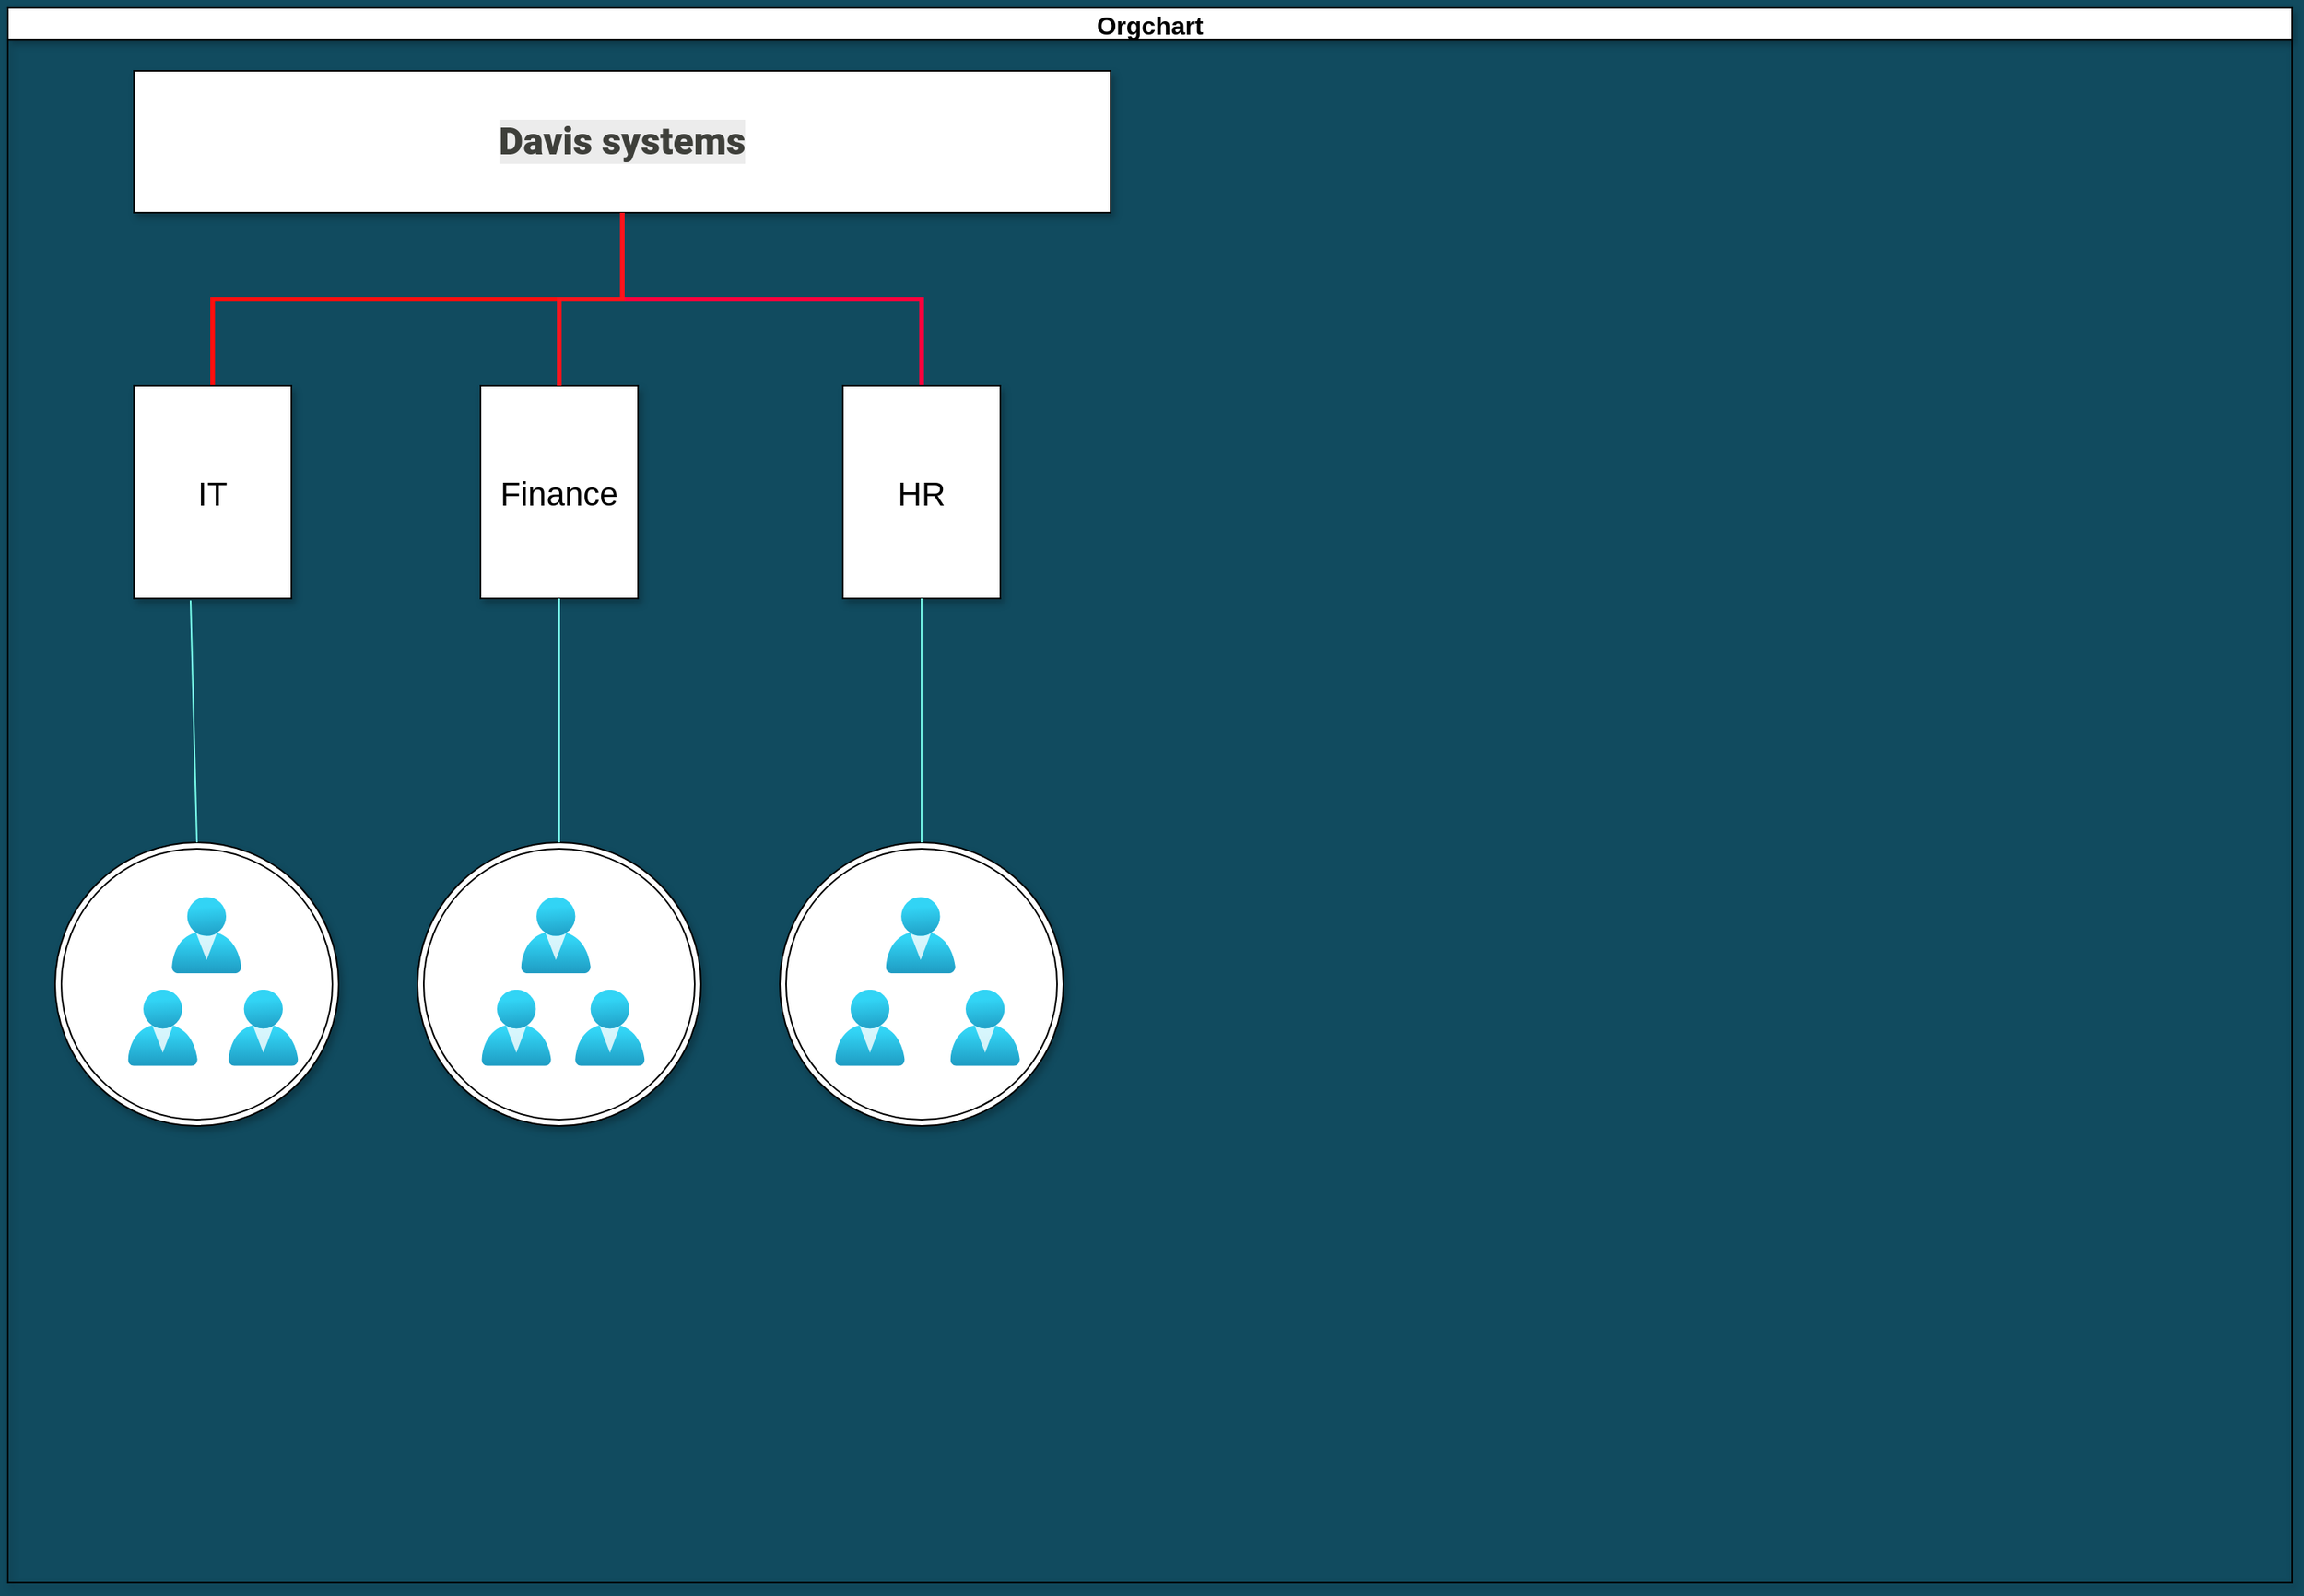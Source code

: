 <mxfile version="20.2.2" type="github">
  <diagram id="Ht1M8jgEwFfnCIfOTk4-" name="Page-1">
    <mxGraphModel dx="3192" dy="1535" grid="1" gridSize="10" guides="1" tooltips="1" connect="1" arrows="1" fold="1" page="1" pageScale="1" pageWidth="827" pageHeight="1169" background="#114B5F" math="0" shadow="0">
      <root>
        <mxCell id="0" />
        <mxCell id="1" parent="0" />
        <mxCell id="lsA1_hPVy3MdG8bXp4tH-7" value="Orgchart" style="swimlane;startSize=20;horizontal=1;containerType=tree;newEdgeStyle={&quot;edgeStyle&quot;:&quot;elbowEdgeStyle&quot;,&quot;startArrow&quot;:&quot;none&quot;,&quot;endArrow&quot;:&quot;none&quot;};shadow=1;sketch=0;fontSize=16;" parent="1" vertex="1">
          <mxGeometry x="-470" y="160" width="1450" height="1000" as="geometry" />
        </mxCell>
        <mxCell id="lsA1_hPVy3MdG8bXp4tH-8" value="" style="edgeStyle=elbowEdgeStyle;elbow=vertical;startArrow=none;endArrow=none;rounded=0;strokeColor=#FF0F0F;strokeWidth=3;" parent="lsA1_hPVy3MdG8bXp4tH-7" source="lsA1_hPVy3MdG8bXp4tH-10" target="lsA1_hPVy3MdG8bXp4tH-11" edge="1">
          <mxGeometry relative="1" as="geometry" />
        </mxCell>
        <mxCell id="lsA1_hPVy3MdG8bXp4tH-9" value="" style="edgeStyle=elbowEdgeStyle;elbow=vertical;startArrow=none;endArrow=none;rounded=0;strokeWidth=3;strokeColor=#FF003C;" parent="lsA1_hPVy3MdG8bXp4tH-7" source="lsA1_hPVy3MdG8bXp4tH-10" target="lsA1_hPVy3MdG8bXp4tH-12" edge="1">
          <mxGeometry relative="1" as="geometry" />
        </mxCell>
        <UserObject label="&lt;h1&gt;&lt;span style=&quot;box-sizing: border-box; font-weight: bolder; color: rgb(62, 63, 58); font-family: Roboto, -apple-system, &amp;quot;system-ui&amp;quot;, &amp;quot;Segoe UI&amp;quot;, Roboto, &amp;quot;Helvetica Neue&amp;quot;, Arial, sans-serif, &amp;quot;Apple Color Emoji&amp;quot;, &amp;quot;Segoe UI Emoji&amp;quot;, &amp;quot;Segoe UI Symbol&amp;quot;; background-color: rgba(0, 0, 0, 0.075);&quot;&gt;&lt;font style=&quot;font-size: 24px;&quot;&gt;Davis systems&lt;/font&gt;&lt;/span&gt;&lt;/h1&gt;" treeRoot="1" id="lsA1_hPVy3MdG8bXp4tH-10">
          <mxCell style="whiteSpace=wrap;html=1;align=center;treeFolding=1;treeMoving=1;newEdgeStyle={&quot;edgeStyle&quot;:&quot;elbowEdgeStyle&quot;,&quot;startArrow&quot;:&quot;none&quot;,&quot;endArrow&quot;:&quot;none&quot;};shadow=1;sketch=0;" parent="lsA1_hPVy3MdG8bXp4tH-7" vertex="1">
            <mxGeometry x="80" y="40" width="620" height="90" as="geometry" />
          </mxCell>
        </UserObject>
        <mxCell id="lsA1_hPVy3MdG8bXp4tH-11" value="&lt;font style=&quot;font-size: 21px;&quot;&gt;IT&lt;/font&gt;" style="whiteSpace=wrap;html=1;align=center;verticalAlign=middle;treeFolding=1;treeMoving=1;newEdgeStyle={&quot;edgeStyle&quot;:&quot;elbowEdgeStyle&quot;,&quot;startArrow&quot;:&quot;none&quot;,&quot;endArrow&quot;:&quot;none&quot;};shadow=1;sketch=0;" parent="lsA1_hPVy3MdG8bXp4tH-7" vertex="1">
          <mxGeometry x="80" y="240" width="100" height="135" as="geometry" />
        </mxCell>
        <mxCell id="lsA1_hPVy3MdG8bXp4tH-12" value="&lt;font style=&quot;font-size: 21px;&quot;&gt;HR&lt;/font&gt;" style="whiteSpace=wrap;html=1;align=center;verticalAlign=middle;treeFolding=1;treeMoving=1;newEdgeStyle={&quot;edgeStyle&quot;:&quot;elbowEdgeStyle&quot;,&quot;startArrow&quot;:&quot;none&quot;,&quot;endArrow&quot;:&quot;none&quot;};shadow=1;sketch=0;" parent="lsA1_hPVy3MdG8bXp4tH-7" vertex="1">
          <mxGeometry x="530" y="240" width="100" height="135" as="geometry" />
        </mxCell>
        <mxCell id="lsA1_hPVy3MdG8bXp4tH-13" value="&lt;font style=&quot;font-size: 21px;&quot;&gt;Finance&lt;/font&gt;" style="whiteSpace=wrap;html=1;align=center;verticalAlign=middle;treeFolding=1;treeMoving=1;newEdgeStyle={&quot;edgeStyle&quot;:&quot;elbowEdgeStyle&quot;,&quot;startArrow&quot;:&quot;none&quot;,&quot;endArrow&quot;:&quot;none&quot;};shadow=1;sketch=0;" parent="lsA1_hPVy3MdG8bXp4tH-7" vertex="1">
          <mxGeometry x="300" y="240" width="100" height="135" as="geometry" />
        </mxCell>
        <mxCell id="lsA1_hPVy3MdG8bXp4tH-14" value="" style="edgeStyle=elbowEdgeStyle;elbow=vertical;startArrow=none;endArrow=none;rounded=0;strokeColor=#FF141C;strokeWidth=3;" parent="lsA1_hPVy3MdG8bXp4tH-7" source="lsA1_hPVy3MdG8bXp4tH-10" target="lsA1_hPVy3MdG8bXp4tH-13" edge="1">
          <mxGeometry relative="1" as="geometry">
            <mxPoint x="290.0" y="130" as="sourcePoint" />
            <mxPoint x="130.0" y="155" as="targetPoint" />
          </mxGeometry>
        </mxCell>
        <mxCell id="tiNcRC6KbzaWaGkmOmNG-9" value="" style="group" vertex="1" connectable="0" parent="lsA1_hPVy3MdG8bXp4tH-7">
          <mxGeometry x="30" y="530" width="250" height="180" as="geometry" />
        </mxCell>
        <mxCell id="tiNcRC6KbzaWaGkmOmNG-2" value="" style="ellipse;shape=doubleEllipse;whiteSpace=wrap;html=1;aspect=fixed;shadow=1;sketch=0;fontSize=21;fontColor=#E6FFCC;" vertex="1" parent="tiNcRC6KbzaWaGkmOmNG-9">
          <mxGeometry width="180" height="180" as="geometry" />
        </mxCell>
        <mxCell id="lsA1_hPVy3MdG8bXp4tH-24" value="" style="group" parent="tiNcRC6KbzaWaGkmOmNG-9" vertex="1" connectable="0">
          <mxGeometry x="46.154" y="34.615" width="157.692" height="107.308" as="geometry" />
        </mxCell>
        <mxCell id="lsA1_hPVy3MdG8bXp4tH-15" value="" style="aspect=fixed;html=1;points=[];align=center;image;fontSize=12;image=img/lib/azure2/identity/Users.svg;" parent="lsA1_hPVy3MdG8bXp4tH-24" vertex="1">
          <mxGeometry y="58.846" width="44.308" height="48.462" as="geometry" />
        </mxCell>
        <mxCell id="lsA1_hPVy3MdG8bXp4tH-16" value="" style="aspect=fixed;html=1;points=[];align=center;image;fontSize=12;image=img/lib/azure2/identity/Users.svg;" parent="lsA1_hPVy3MdG8bXp4tH-24" vertex="1">
          <mxGeometry x="27.848" width="44.308" height="48.462" as="geometry" />
        </mxCell>
        <mxCell id="lsA1_hPVy3MdG8bXp4tH-17" value="" style="aspect=fixed;html=1;points=[];align=center;image;fontSize=12;image=img/lib/azure2/identity/Users.svg;" parent="tiNcRC6KbzaWaGkmOmNG-9" vertex="1">
          <mxGeometry x="109.998" y="93.462" width="44.308" height="48.462" as="geometry" />
        </mxCell>
        <mxCell id="tiNcRC6KbzaWaGkmOmNG-16" value="" style="group" vertex="1" connectable="0" parent="lsA1_hPVy3MdG8bXp4tH-7">
          <mxGeometry x="260" y="530" width="220" height="180" as="geometry" />
        </mxCell>
        <mxCell id="tiNcRC6KbzaWaGkmOmNG-17" value="" style="ellipse;shape=doubleEllipse;whiteSpace=wrap;html=1;aspect=fixed;shadow=1;sketch=0;fontSize=21;fontColor=#E6FFCC;" vertex="1" parent="tiNcRC6KbzaWaGkmOmNG-16">
          <mxGeometry width="180" height="180" as="geometry" />
        </mxCell>
        <mxCell id="tiNcRC6KbzaWaGkmOmNG-18" value="" style="group" vertex="1" connectable="0" parent="tiNcRC6KbzaWaGkmOmNG-16">
          <mxGeometry x="40.615" y="34.615" width="138.769" height="107.308" as="geometry" />
        </mxCell>
        <mxCell id="tiNcRC6KbzaWaGkmOmNG-19" value="" style="aspect=fixed;html=1;points=[];align=center;image;fontSize=12;image=img/lib/azure2/identity/Users.svg;" vertex="1" parent="tiNcRC6KbzaWaGkmOmNG-18">
          <mxGeometry y="58.846" width="44.308" height="48.462" as="geometry" />
        </mxCell>
        <mxCell id="tiNcRC6KbzaWaGkmOmNG-20" value="" style="aspect=fixed;html=1;points=[];align=center;image;fontSize=12;image=img/lib/azure2/identity/Users.svg;" vertex="1" parent="tiNcRC6KbzaWaGkmOmNG-18">
          <mxGeometry x="25.081" width="44.308" height="48.462" as="geometry" />
        </mxCell>
        <mxCell id="tiNcRC6KbzaWaGkmOmNG-21" value="" style="aspect=fixed;html=1;points=[];align=center;image;fontSize=12;image=img/lib/azure2/identity/Users.svg;" vertex="1" parent="tiNcRC6KbzaWaGkmOmNG-16">
          <mxGeometry x="100.001" y="93.462" width="44.308" height="48.462" as="geometry" />
        </mxCell>
        <mxCell id="tiNcRC6KbzaWaGkmOmNG-10" value="" style="group" vertex="1" connectable="0" parent="lsA1_hPVy3MdG8bXp4tH-7">
          <mxGeometry x="490" y="530" width="190" height="180" as="geometry" />
        </mxCell>
        <mxCell id="tiNcRC6KbzaWaGkmOmNG-11" value="" style="ellipse;shape=doubleEllipse;whiteSpace=wrap;html=1;aspect=fixed;shadow=1;sketch=0;fontSize=21;fontColor=#E6FFCC;" vertex="1" parent="tiNcRC6KbzaWaGkmOmNG-10">
          <mxGeometry width="180" height="180" as="geometry" />
        </mxCell>
        <mxCell id="tiNcRC6KbzaWaGkmOmNG-12" value="" style="group" vertex="1" connectable="0" parent="tiNcRC6KbzaWaGkmOmNG-10">
          <mxGeometry x="35.077" y="34.615" width="119.846" height="107.308" as="geometry" />
        </mxCell>
        <mxCell id="tiNcRC6KbzaWaGkmOmNG-13" value="" style="aspect=fixed;html=1;points=[];align=center;image;fontSize=12;image=img/lib/azure2/identity/Users.svg;" vertex="1" parent="tiNcRC6KbzaWaGkmOmNG-12">
          <mxGeometry y="58.846" width="44.308" height="48.462" as="geometry" />
        </mxCell>
        <mxCell id="tiNcRC6KbzaWaGkmOmNG-14" value="" style="aspect=fixed;html=1;points=[];align=center;image;fontSize=12;image=img/lib/azure2/identity/Users.svg;" vertex="1" parent="tiNcRC6KbzaWaGkmOmNG-12">
          <mxGeometry x="32.154" width="44.308" height="48.462" as="geometry" />
        </mxCell>
        <mxCell id="tiNcRC6KbzaWaGkmOmNG-15" value="" style="aspect=fixed;html=1;points=[];align=center;image;fontSize=12;image=img/lib/azure2/identity/Users.svg;" vertex="1" parent="tiNcRC6KbzaWaGkmOmNG-12">
          <mxGeometry x="73.077" y="58.846" width="44.308" height="48.462" as="geometry" />
        </mxCell>
        <mxCell id="tiNcRC6KbzaWaGkmOmNG-33" value="" style="endArrow=none;html=1;rounded=0;fontSize=21;fontColor=#E6FFCC;strokeColor=#7AFFED;exitX=0.36;exitY=1.009;exitDx=0;exitDy=0;exitPerimeter=0;entryX=0.5;entryY=0;entryDx=0;entryDy=0;" edge="1" parent="lsA1_hPVy3MdG8bXp4tH-7" source="lsA1_hPVy3MdG8bXp4tH-11" target="tiNcRC6KbzaWaGkmOmNG-2">
          <mxGeometry width="50" height="50" relative="1" as="geometry">
            <mxPoint x="760" y="435" as="sourcePoint" />
            <mxPoint x="810" y="385" as="targetPoint" />
          </mxGeometry>
        </mxCell>
        <mxCell id="tiNcRC6KbzaWaGkmOmNG-34" value="" style="endArrow=none;html=1;rounded=0;fontSize=21;fontColor=#E6FFCC;strokeColor=#7AFFED;exitX=0.5;exitY=1;exitDx=0;exitDy=0;entryX=0.5;entryY=0;entryDx=0;entryDy=0;" edge="1" parent="lsA1_hPVy3MdG8bXp4tH-7" source="lsA1_hPVy3MdG8bXp4tH-13" target="tiNcRC6KbzaWaGkmOmNG-17">
          <mxGeometry width="50" height="50" relative="1" as="geometry">
            <mxPoint x="760" y="435" as="sourcePoint" />
            <mxPoint x="810" y="385" as="targetPoint" />
          </mxGeometry>
        </mxCell>
        <mxCell id="tiNcRC6KbzaWaGkmOmNG-35" value="" style="endArrow=none;html=1;rounded=0;fontSize=21;fontColor=#E6FFCC;strokeColor=#7AFFED;exitX=0.5;exitY=1;exitDx=0;exitDy=0;entryX=0.5;entryY=0;entryDx=0;entryDy=0;" edge="1" parent="lsA1_hPVy3MdG8bXp4tH-7" source="lsA1_hPVy3MdG8bXp4tH-12" target="tiNcRC6KbzaWaGkmOmNG-11">
          <mxGeometry width="50" height="50" relative="1" as="geometry">
            <mxPoint x="760" y="435" as="sourcePoint" />
            <mxPoint x="810" y="385" as="targetPoint" />
          </mxGeometry>
        </mxCell>
      </root>
    </mxGraphModel>
  </diagram>
</mxfile>
